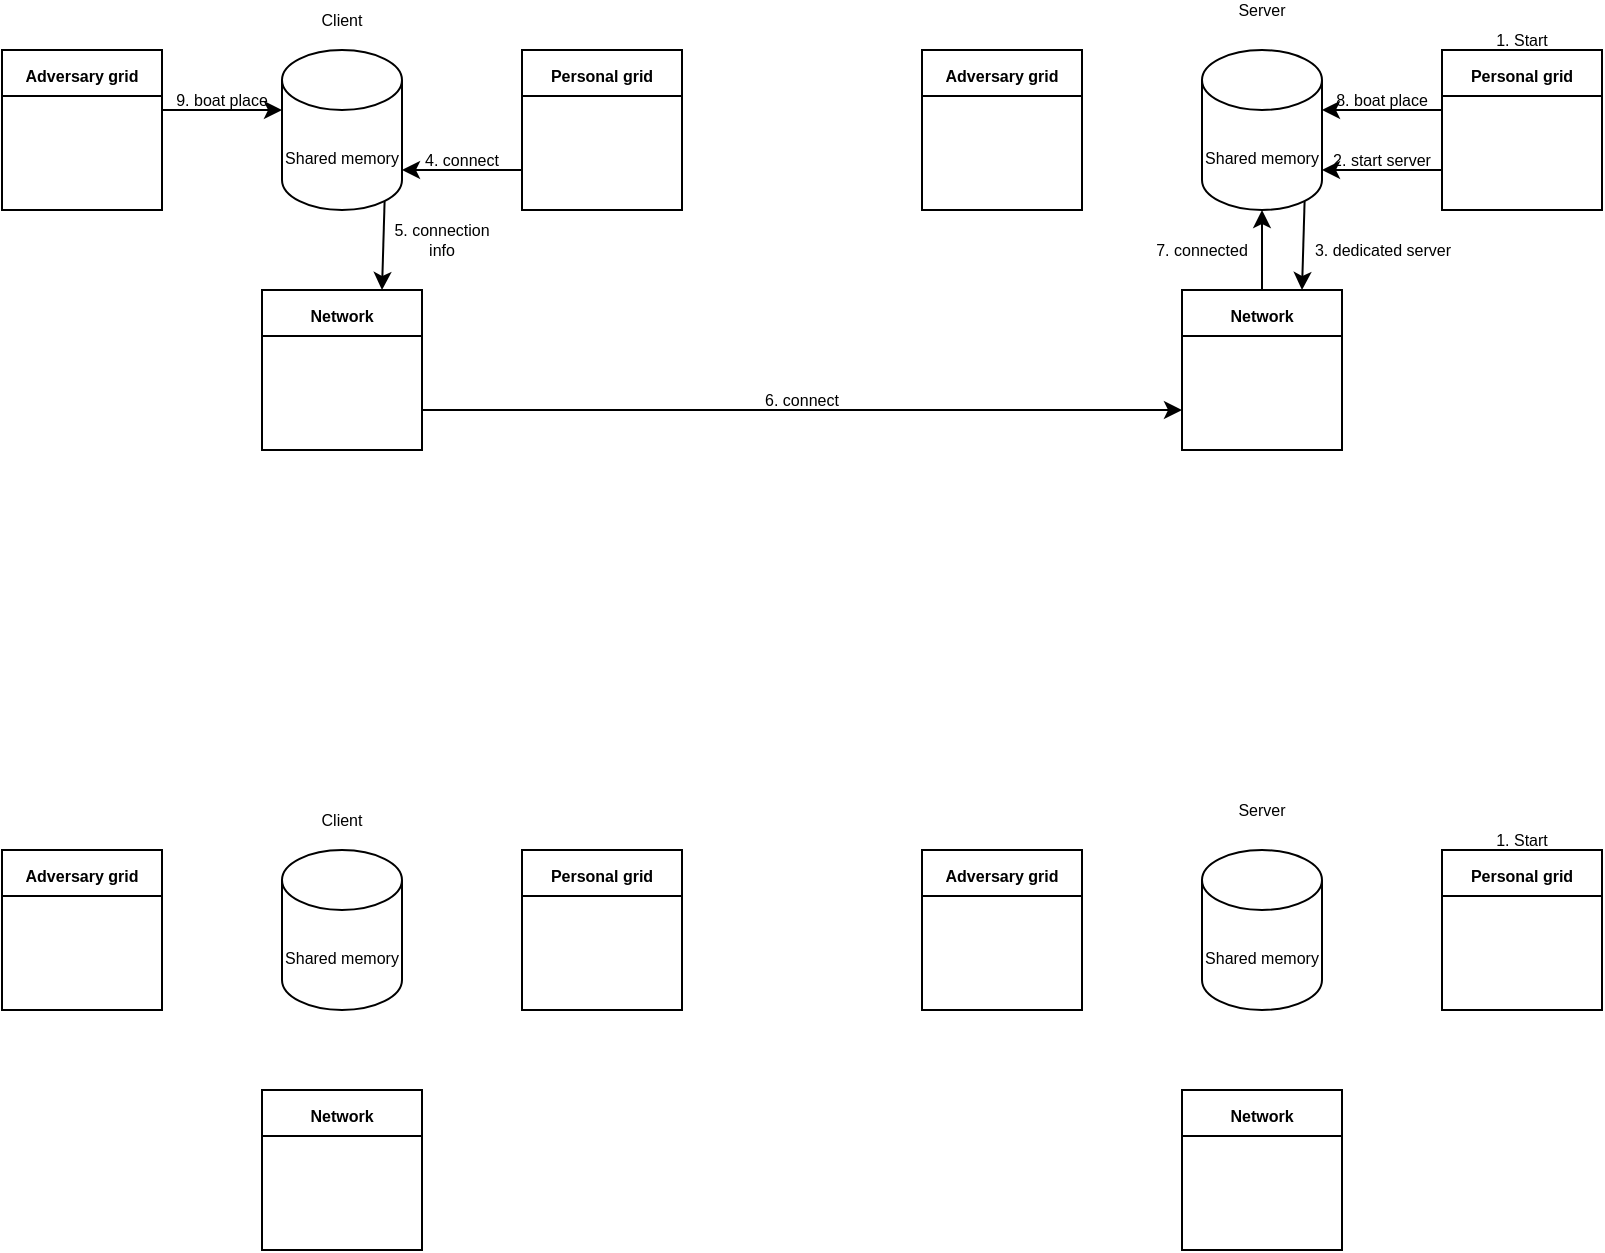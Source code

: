 <mxfile version="20.6.0" type="github"><diagram id="VqrJtJNSJeFXm_fyZ-tv" name="Page-1"><mxGraphModel dx="1155" dy="432" grid="1" gridSize="10" guides="1" tooltips="1" connect="1" arrows="1" fold="1" page="1" pageScale="1" pageWidth="827" pageHeight="1169" math="0" shadow="0"><root><mxCell id="0"/><mxCell id="1" parent="0"/><mxCell id="ydECwpo-jDCiPubIGees-1" value="&lt;font style=&quot;font-size: 8px;&quot;&gt;Shared memory&lt;/font&gt;" style="shape=cylinder3;whiteSpace=wrap;html=1;boundedLbl=1;backgroundOutline=1;size=15;" vertex="1" parent="1"><mxGeometry x="610" y="65" width="60" height="80" as="geometry"/></mxCell><mxCell id="ydECwpo-jDCiPubIGees-2" value="&lt;p style=&quot;line-height: 100%;&quot;&gt;&lt;font style=&quot;font-size: 8px;&quot;&gt;Personal grid&lt;/font&gt;&lt;/p&gt;" style="swimlane;whiteSpace=wrap;html=1;" vertex="1" parent="1"><mxGeometry x="730" y="65" width="80" height="80" as="geometry"/></mxCell><mxCell id="ydECwpo-jDCiPubIGees-8" value="1. Start" style="text;html=1;strokeColor=none;fillColor=none;align=center;verticalAlign=middle;whiteSpace=wrap;rounded=0;fontSize=8;" vertex="1" parent="ydECwpo-jDCiPubIGees-2"><mxGeometry x="10" y="-10" width="60" height="10" as="geometry"/></mxCell><mxCell id="ydECwpo-jDCiPubIGees-3" value="&lt;p style=&quot;line-height: 100%;&quot;&gt;&lt;font style=&quot;font-size: 8px;&quot;&gt;Adversary grid&lt;/font&gt;&lt;/p&gt;" style="swimlane;whiteSpace=wrap;html=1;" vertex="1" parent="1"><mxGeometry x="470" y="65" width="80" height="80" as="geometry"/></mxCell><mxCell id="ydECwpo-jDCiPubIGees-4" value="&lt;p style=&quot;line-height: 100%;&quot;&gt;&lt;span style=&quot;font-size: 8px;&quot;&gt;Network&lt;/span&gt;&lt;/p&gt;" style="swimlane;whiteSpace=wrap;html=1;" vertex="1" parent="1"><mxGeometry x="600" y="185" width="80" height="80" as="geometry"/></mxCell><mxCell id="ydECwpo-jDCiPubIGees-7" value="Server" style="text;html=1;strokeColor=none;fillColor=none;align=center;verticalAlign=middle;whiteSpace=wrap;rounded=0;fontSize=8;" vertex="1" parent="1"><mxGeometry x="610" y="40" width="60" height="10" as="geometry"/></mxCell><mxCell id="ydECwpo-jDCiPubIGees-14" value="&lt;font style=&quot;font-size: 8px;&quot;&gt;Shared memory&lt;/font&gt;" style="shape=cylinder3;whiteSpace=wrap;html=1;boundedLbl=1;backgroundOutline=1;size=15;" vertex="1" parent="1"><mxGeometry x="150" y="65" width="60" height="80" as="geometry"/></mxCell><mxCell id="ydECwpo-jDCiPubIGees-15" value="&lt;p style=&quot;line-height: 100%;&quot;&gt;&lt;font style=&quot;font-size: 8px;&quot;&gt;Personal grid&lt;/font&gt;&lt;/p&gt;" style="swimlane;whiteSpace=wrap;html=1;" vertex="1" parent="1"><mxGeometry x="270" y="65" width="80" height="80" as="geometry"/></mxCell><mxCell id="ydECwpo-jDCiPubIGees-17" value="&lt;p style=&quot;line-height: 100%;&quot;&gt;&lt;font style=&quot;font-size: 8px;&quot;&gt;Adversary grid&lt;/font&gt;&lt;/p&gt;" style="swimlane;whiteSpace=wrap;html=1;" vertex="1" parent="1"><mxGeometry x="10" y="65" width="80" height="80" as="geometry"/></mxCell><mxCell id="ydECwpo-jDCiPubIGees-18" value="&lt;p style=&quot;line-height: 100%;&quot;&gt;&lt;span style=&quot;font-size: 8px;&quot;&gt;Network&lt;/span&gt;&lt;/p&gt;" style="swimlane;whiteSpace=wrap;html=1;" vertex="1" parent="1"><mxGeometry x="140" y="185" width="80" height="80" as="geometry"/></mxCell><mxCell id="ydECwpo-jDCiPubIGees-19" value="Client" style="text;html=1;strokeColor=none;fillColor=none;align=center;verticalAlign=middle;whiteSpace=wrap;rounded=0;fontSize=8;" vertex="1" parent="1"><mxGeometry x="150" y="45" width="60" height="10" as="geometry"/></mxCell><mxCell id="ydECwpo-jDCiPubIGees-25" value="2. start server" style="text;html=1;strokeColor=none;fillColor=none;align=center;verticalAlign=middle;whiteSpace=wrap;rounded=0;fontSize=8;" vertex="1" parent="1"><mxGeometry x="670" y="115" width="60" height="10" as="geometry"/></mxCell><mxCell id="ydECwpo-jDCiPubIGees-26" value="" style="endArrow=classic;html=1;rounded=0;fontSize=8;exitX=1;exitY=1;exitDx=0;exitDy=0;entryX=0;entryY=1;entryDx=0;entryDy=0;" edge="1" parent="1" source="ydECwpo-jDCiPubIGees-25" target="ydECwpo-jDCiPubIGees-25"><mxGeometry width="50" height="50" relative="1" as="geometry"><mxPoint x="380" y="155" as="sourcePoint"/><mxPoint x="430" y="105" as="targetPoint"/></mxGeometry></mxCell><mxCell id="ydECwpo-jDCiPubIGees-28" value="" style="endArrow=classic;html=1;rounded=0;fontSize=8;exitX=0.855;exitY=1;exitDx=0;exitDy=-4.35;exitPerimeter=0;entryX=0.75;entryY=0;entryDx=0;entryDy=0;" edge="1" parent="1" source="ydECwpo-jDCiPubIGees-1" target="ydECwpo-jDCiPubIGees-4"><mxGeometry width="50" height="50" relative="1" as="geometry"><mxPoint x="380" y="155" as="sourcePoint"/><mxPoint x="430" y="105" as="targetPoint"/></mxGeometry></mxCell><mxCell id="ydECwpo-jDCiPubIGees-29" value="3. dedicated server" style="text;html=1;align=center;verticalAlign=middle;resizable=0;points=[];autosize=1;strokeColor=none;fillColor=none;fontSize=8;" vertex="1" parent="1"><mxGeometry x="655" y="155" width="90" height="20" as="geometry"/></mxCell><mxCell id="ydECwpo-jDCiPubIGees-31" value="" style="endArrow=classic;html=1;rounded=0;fontSize=8;exitX=1;exitY=0.75;exitDx=0;exitDy=0;entryX=0;entryY=0.75;entryDx=0;entryDy=0;" edge="1" parent="1" source="ydECwpo-jDCiPubIGees-18" target="ydECwpo-jDCiPubIGees-4"><mxGeometry width="50" height="50" relative="1" as="geometry"><mxPoint x="380" y="155" as="sourcePoint"/><mxPoint x="430" y="105" as="targetPoint"/></mxGeometry></mxCell><mxCell id="ydECwpo-jDCiPubIGees-32" value="6. connect" style="text;html=1;strokeColor=none;fillColor=none;align=center;verticalAlign=middle;whiteSpace=wrap;rounded=0;fontSize=8;" vertex="1" parent="1"><mxGeometry x="380" y="235" width="60" height="10" as="geometry"/></mxCell><mxCell id="ydECwpo-jDCiPubIGees-35" value="4. connect" style="text;html=1;strokeColor=none;fillColor=none;align=center;verticalAlign=middle;whiteSpace=wrap;rounded=0;fontSize=8;" vertex="1" parent="1"><mxGeometry x="210" y="115" width="60" height="10" as="geometry"/></mxCell><mxCell id="ydECwpo-jDCiPubIGees-36" value="" style="endArrow=classic;html=1;rounded=0;fontSize=8;exitX=1;exitY=1;exitDx=0;exitDy=0;entryX=0;entryY=1;entryDx=0;entryDy=0;" edge="1" parent="1" source="ydECwpo-jDCiPubIGees-35" target="ydECwpo-jDCiPubIGees-35"><mxGeometry width="50" height="50" relative="1" as="geometry"><mxPoint x="380" y="155" as="sourcePoint"/><mxPoint x="430" y="105" as="targetPoint"/></mxGeometry></mxCell><mxCell id="ydECwpo-jDCiPubIGees-37" value="" style="endArrow=classic;html=1;rounded=0;fontSize=8;exitX=0.855;exitY=1;exitDx=0;exitDy=-4.35;exitPerimeter=0;entryX=0.75;entryY=0;entryDx=0;entryDy=0;" edge="1" parent="1" source="ydECwpo-jDCiPubIGees-14" target="ydECwpo-jDCiPubIGees-18"><mxGeometry width="50" height="50" relative="1" as="geometry"><mxPoint x="380" y="155" as="sourcePoint"/><mxPoint x="430" y="105" as="targetPoint"/></mxGeometry></mxCell><mxCell id="ydECwpo-jDCiPubIGees-38" value="5. connection info" style="text;html=1;strokeColor=none;fillColor=none;align=center;verticalAlign=middle;whiteSpace=wrap;rounded=0;fontSize=8;" vertex="1" parent="1"><mxGeometry x="200" y="155" width="60" height="10" as="geometry"/></mxCell><mxCell id="ydECwpo-jDCiPubIGees-39" value="" style="endArrow=classic;html=1;rounded=0;fontSize=8;exitX=0.5;exitY=0;exitDx=0;exitDy=0;entryX=0.5;entryY=1;entryDx=0;entryDy=0;entryPerimeter=0;" edge="1" parent="1" source="ydECwpo-jDCiPubIGees-4" target="ydECwpo-jDCiPubIGees-1"><mxGeometry width="50" height="50" relative="1" as="geometry"><mxPoint x="380" y="145" as="sourcePoint"/><mxPoint x="430" y="95" as="targetPoint"/></mxGeometry></mxCell><mxCell id="ydECwpo-jDCiPubIGees-40" value="7. connected" style="text;html=1;strokeColor=none;fillColor=none;align=center;verticalAlign=middle;whiteSpace=wrap;rounded=0;fontSize=8;" vertex="1" parent="1"><mxGeometry x="580" y="160" width="60" height="10" as="geometry"/></mxCell><mxCell id="ydECwpo-jDCiPubIGees-41" value="8. boat place" style="text;html=1;strokeColor=none;fillColor=none;align=center;verticalAlign=middle;whiteSpace=wrap;rounded=0;fontSize=8;" vertex="1" parent="1"><mxGeometry x="670" y="85" width="60" height="10" as="geometry"/></mxCell><mxCell id="ydECwpo-jDCiPubIGees-42" value="" style="endArrow=classic;html=1;rounded=0;fontSize=8;exitX=1;exitY=1;exitDx=0;exitDy=0;entryX=0;entryY=1;entryDx=0;entryDy=0;" edge="1" parent="1" source="ydECwpo-jDCiPubIGees-41" target="ydECwpo-jDCiPubIGees-41"><mxGeometry width="50" height="50" relative="1" as="geometry"><mxPoint x="380" y="145" as="sourcePoint"/><mxPoint x="430" y="95" as="targetPoint"/></mxGeometry></mxCell><mxCell id="ydECwpo-jDCiPubIGees-43" value="9. boat place" style="text;html=1;strokeColor=none;fillColor=none;align=center;verticalAlign=middle;whiteSpace=wrap;rounded=0;fontSize=8;" vertex="1" parent="1"><mxGeometry x="90" y="85" width="60" height="10" as="geometry"/></mxCell><mxCell id="ydECwpo-jDCiPubIGees-44" value="" style="endArrow=classic;html=1;rounded=0;fontSize=8;exitX=0;exitY=1;exitDx=0;exitDy=0;entryX=1;entryY=1;entryDx=0;entryDy=0;" edge="1" parent="1" source="ydECwpo-jDCiPubIGees-43" target="ydECwpo-jDCiPubIGees-43"><mxGeometry width="50" height="50" relative="1" as="geometry"><mxPoint x="380" y="145" as="sourcePoint"/><mxPoint x="430" y="95" as="targetPoint"/></mxGeometry></mxCell><mxCell id="ydECwpo-jDCiPubIGees-45" value="&lt;font style=&quot;font-size: 8px;&quot;&gt;Shared memory&lt;/font&gt;" style="shape=cylinder3;whiteSpace=wrap;html=1;boundedLbl=1;backgroundOutline=1;size=15;" vertex="1" parent="1"><mxGeometry x="610" y="465" width="60" height="80" as="geometry"/></mxCell><mxCell id="ydECwpo-jDCiPubIGees-46" value="&lt;p style=&quot;line-height: 100%;&quot;&gt;&lt;font style=&quot;font-size: 8px;&quot;&gt;Personal grid&lt;/font&gt;&lt;/p&gt;" style="swimlane;whiteSpace=wrap;html=1;" vertex="1" parent="1"><mxGeometry x="730" y="465" width="80" height="80" as="geometry"/></mxCell><mxCell id="ydECwpo-jDCiPubIGees-47" value="1. Start" style="text;html=1;strokeColor=none;fillColor=none;align=center;verticalAlign=middle;whiteSpace=wrap;rounded=0;fontSize=8;" vertex="1" parent="ydECwpo-jDCiPubIGees-46"><mxGeometry x="10" y="-10" width="60" height="10" as="geometry"/></mxCell><mxCell id="ydECwpo-jDCiPubIGees-48" value="&lt;p style=&quot;line-height: 100%;&quot;&gt;&lt;font style=&quot;font-size: 8px;&quot;&gt;Adversary grid&lt;/font&gt;&lt;/p&gt;" style="swimlane;whiteSpace=wrap;html=1;" vertex="1" parent="1"><mxGeometry x="470" y="465" width="80" height="80" as="geometry"/></mxCell><mxCell id="ydECwpo-jDCiPubIGees-49" value="&lt;p style=&quot;line-height: 100%;&quot;&gt;&lt;span style=&quot;font-size: 8px;&quot;&gt;Network&lt;/span&gt;&lt;/p&gt;" style="swimlane;whiteSpace=wrap;html=1;" vertex="1" parent="1"><mxGeometry x="600" y="585" width="80" height="80" as="geometry"/></mxCell><mxCell id="ydECwpo-jDCiPubIGees-50" value="Server" style="text;html=1;strokeColor=none;fillColor=none;align=center;verticalAlign=middle;whiteSpace=wrap;rounded=0;fontSize=8;" vertex="1" parent="1"><mxGeometry x="610" y="440" width="60" height="10" as="geometry"/></mxCell><mxCell id="ydECwpo-jDCiPubIGees-51" value="&lt;font style=&quot;font-size: 8px;&quot;&gt;Shared memory&lt;/font&gt;" style="shape=cylinder3;whiteSpace=wrap;html=1;boundedLbl=1;backgroundOutline=1;size=15;" vertex="1" parent="1"><mxGeometry x="150" y="465" width="60" height="80" as="geometry"/></mxCell><mxCell id="ydECwpo-jDCiPubIGees-52" value="&lt;p style=&quot;line-height: 100%;&quot;&gt;&lt;font style=&quot;font-size: 8px;&quot;&gt;Personal grid&lt;/font&gt;&lt;/p&gt;" style="swimlane;whiteSpace=wrap;html=1;" vertex="1" parent="1"><mxGeometry x="270" y="465" width="80" height="80" as="geometry"/></mxCell><mxCell id="ydECwpo-jDCiPubIGees-53" value="&lt;p style=&quot;line-height: 100%;&quot;&gt;&lt;font style=&quot;font-size: 8px;&quot;&gt;Adversary grid&lt;/font&gt;&lt;/p&gt;" style="swimlane;whiteSpace=wrap;html=1;" vertex="1" parent="1"><mxGeometry x="10" y="465" width="80" height="80" as="geometry"/></mxCell><mxCell id="ydECwpo-jDCiPubIGees-54" value="&lt;p style=&quot;line-height: 100%;&quot;&gt;&lt;span style=&quot;font-size: 8px;&quot;&gt;Network&lt;/span&gt;&lt;/p&gt;" style="swimlane;whiteSpace=wrap;html=1;" vertex="1" parent="1"><mxGeometry x="140" y="585" width="80" height="80" as="geometry"/></mxCell><mxCell id="ydECwpo-jDCiPubIGees-55" value="Client" style="text;html=1;strokeColor=none;fillColor=none;align=center;verticalAlign=middle;whiteSpace=wrap;rounded=0;fontSize=8;" vertex="1" parent="1"><mxGeometry x="150" y="445" width="60" height="10" as="geometry"/></mxCell></root></mxGraphModel></diagram></mxfile>